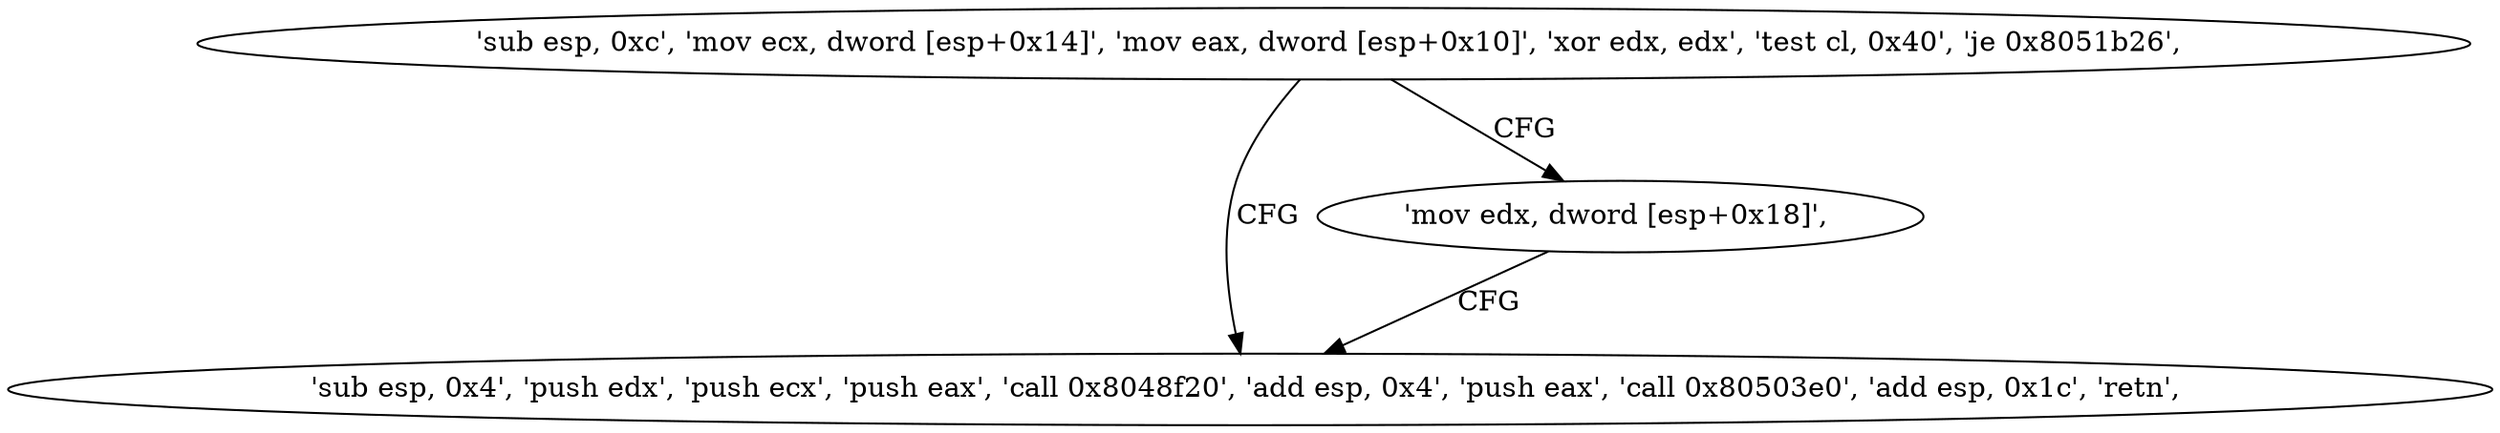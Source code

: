 digraph "func" {
"134552336" [label = "'sub esp, 0xc', 'mov ecx, dword [esp+0x14]', 'mov eax, dword [esp+0x10]', 'xor edx, edx', 'test cl, 0x40', 'je 0x8051b26', " ]
"134552358" [label = "'sub esp, 0x4', 'push edx', 'push ecx', 'push eax', 'call 0x8048f20', 'add esp, 0x4', 'push eax', 'call 0x80503e0', 'add esp, 0x1c', 'retn', " ]
"134552354" [label = "'mov edx, dword [esp+0x18]', " ]
"134552336" -> "134552358" [ label = "CFG" ]
"134552336" -> "134552354" [ label = "CFG" ]
"134552354" -> "134552358" [ label = "CFG" ]
}

